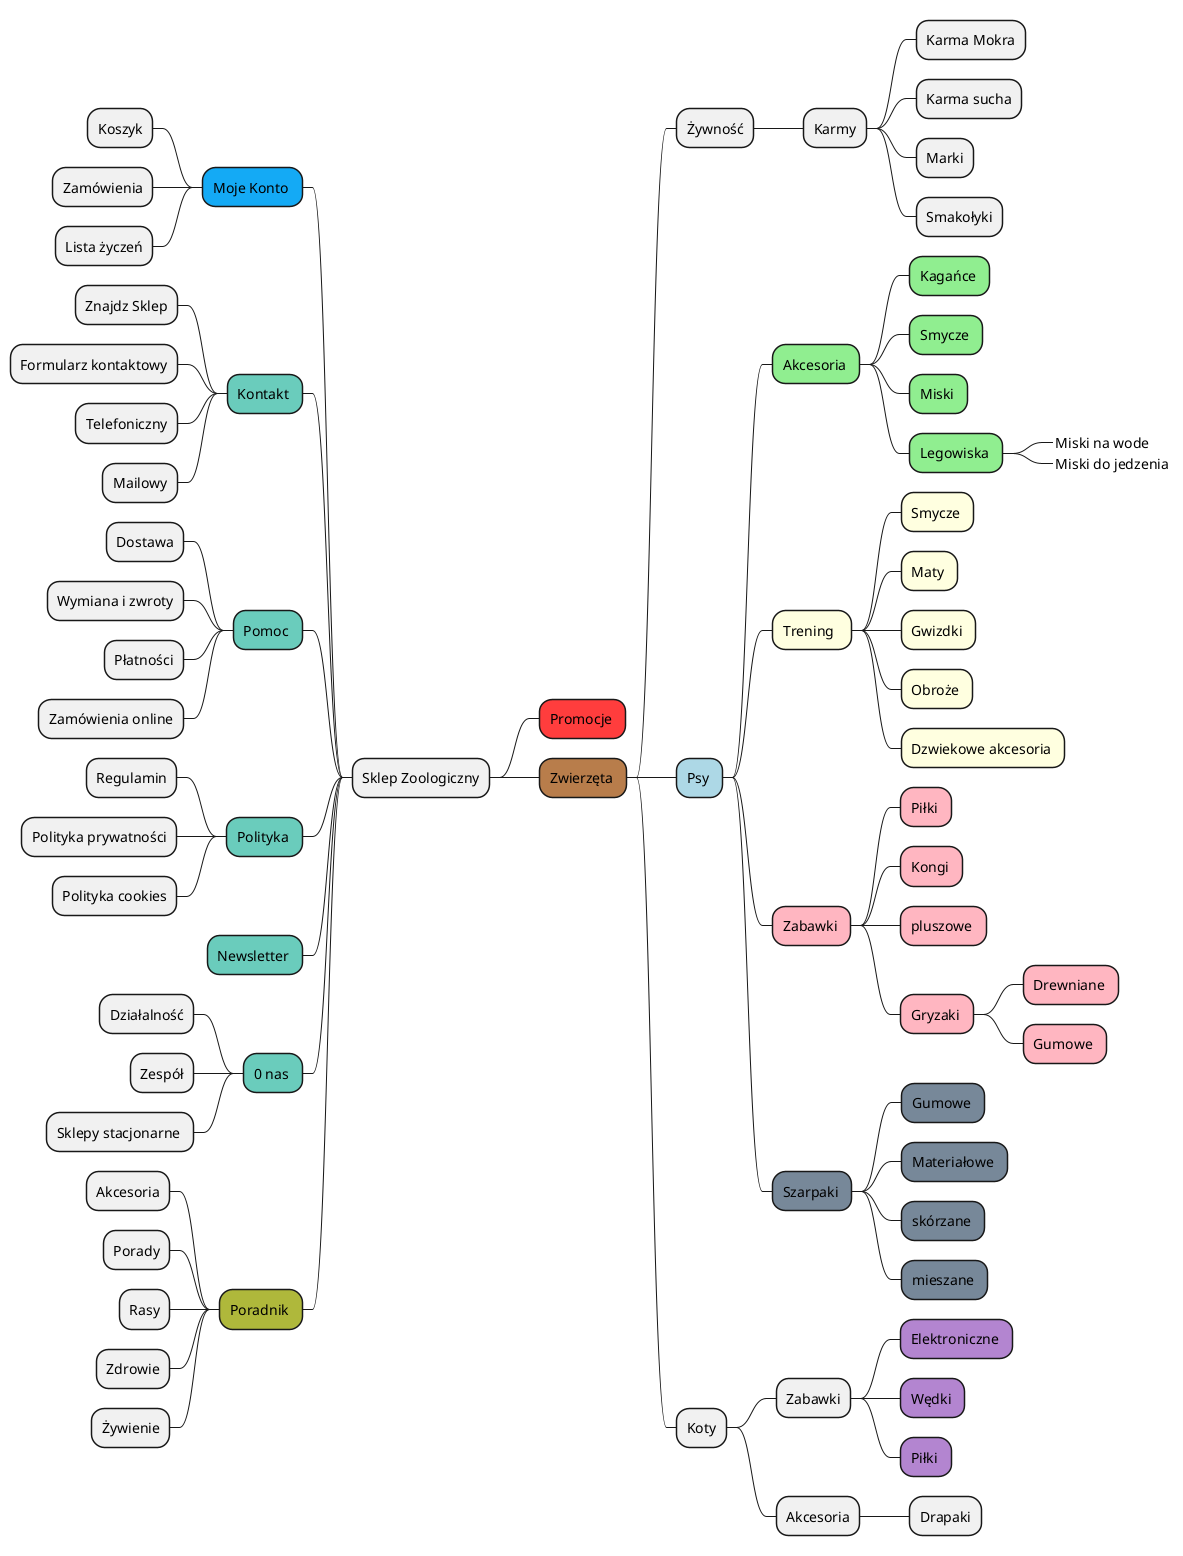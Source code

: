 @@startmindmap pojecia
!theme _none_
<style>
mindmapDiagram {
    '/colors https://colordesigner.io /'
  .green {
    BackgroundColor lightgreen
  }
  .rose {
    BackgroundColor LightPink
  }
  .blue {
    BackgroundColor lightblue
  }
  .yellow {
    BackgroundColor LightYellow
  }
  .slateGrey {
      BackgroundColor LightSlateGray
  }
  .violet {
      BackgroundColor #b385d0
  }
  .oliveGreen{
    BackgroundColor #afb83b
  }
  .skyBlue{
    BackgroundColor #14aaf5
  }
  .mintGreen{
    BackgroundColor #6accbc
  }
  .red {
    BackgroundColor #FF3D3D
  }
  .bananaYellow {
    BackgroundColor #E6E600
  }
  .brown {
    BackgroundColor #B87D4B
  }

}
</style>

+ Sklep Zoologiczny

++ Promocje <<red>>

++ Zwierzęta <<brown>>
+++ Żywność
++++ Karmy
+++++ Karma Mokra
+++++ Karma sucha
+++++ Marki
+++++ Smakołyki

+++ Psy <<blue>>
++++ Akcesoria <<green>>
+++++ Kagańce <<green>>
+++++ Smycze <<green>>
+++++ Miski <<green>>
+++++ Legowiska <<green>>
++++++_ Miski na wode <<green>>
++++++_ Miski do jedzenia <<green>>

++++ Trening  <<yellow>>
+++++ Smycze <<yellow>>
+++++ Maty <<yellow>>
+++++ Gwizdki <<yellow>>
+++++ Obroże <<yellow>>
+++++ Dzwiekowe akcesoria <<yellow>>

++++ Zabawki <<rose>>
+++++ Piłki <<rose>>
+++++ Kongi <<rose>>
+++++ pluszowe <<rose>>
+++++ Gryzaki <<rose>>
++++++ Drewniane <<rose>>
++++++ Gumowe <<rose>>

++++ Szarpaki <<slateGrey>>
+++++ Gumowe <<slateGrey>>
+++++ Materiałowe <<slateGrey>>
+++++ skórzane <<slateGrey>>
+++++ mieszane <<slateGrey>>

+++ Koty
++++ Zabawki
+++++ Elektroniczne <<violet>>
+++++ Wędki <<violet>>
+++++ Piłki <<violet>>
++++ Akcesoria
+++++ Drapaki




-- Moje Konto <<skyBlue>>
--- Koszyk
--- Zamówienia
--- Lista życzeń

-- Kontakt <<mintGreen>>
--- Znajdz Sklep
--- Formularz kontaktowy
--- Telefoniczny
--- Mailowy

-- Pomoc <<mintGreen>>
--- Dostawa
--- Wymiana i zwroty
--- Płatności
--- Zamówienia online

-- Polityka <<mintGreen>>
--- Regulamin
--- Polityka prywatności
--- Polityka cookies

-- Newsletter <<mintGreen>>

-- 0 nas <<mintGreen>>
--- Działalność
--- Zespół
--- Sklepy stacjonarne 


-- Poradnik <<oliveGreen>>
--- Akcesoria
--- Porady
--- Rasy
--- Zdrowie
--- Żywienie



@@endmindmap